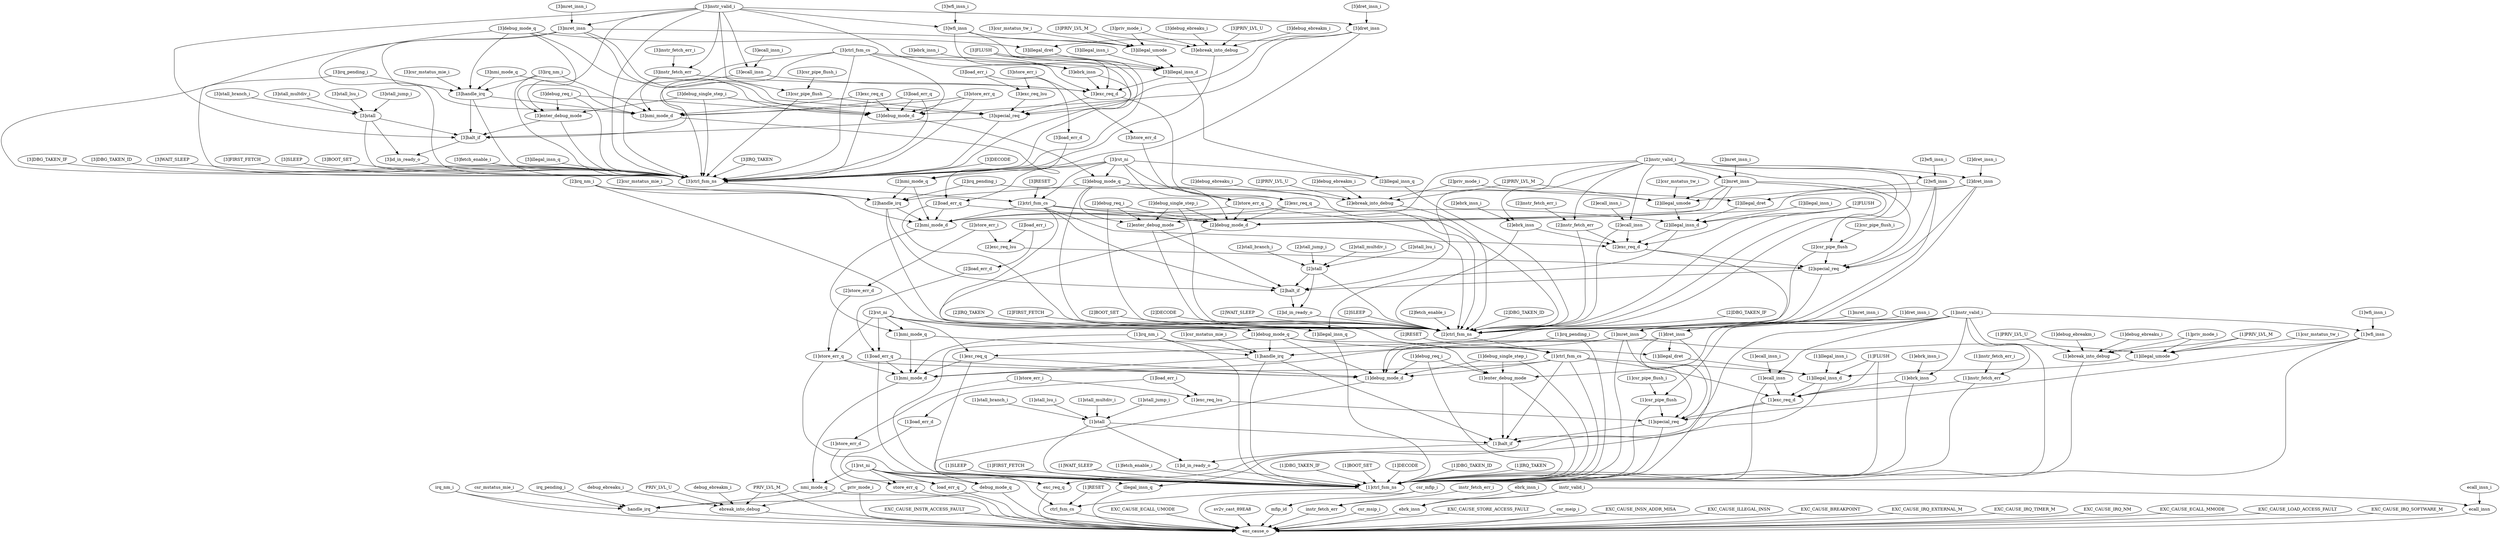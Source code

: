 strict digraph "" {
	"[3]irq_nm_i"	 [complexity=76,
		importance=22.9234135776,
		rank=0.301623862863];
	"[3]handle_irq"	 [complexity=70,
		importance=22.9184159615,
		rank=0.327405942306];
	"[3]irq_nm_i" -> "[3]handle_irq";
	"[3]nmi_mode_d"	 [complexity=49,
		importance=7.51199338591,
		rank=0.153305987468];
	"[3]irq_nm_i" -> "[3]nmi_mode_d";
	"[3]ctrl_fsm_ns"	 [complexity=61,
		importance=7.61351067259,
		rank=0.12481165037];
	"[3]irq_nm_i" -> "[3]ctrl_fsm_ns";
	"[1]special_req"	 [complexity=10,
		importance=2.35995628799,
		rank=0.235995628799];
	"[1]ctrl_fsm_ns"	 [complexity=3,
		importance=0.758760387005,
		rank=0.252920129002];
	"[1]special_req" -> "[1]ctrl_fsm_ns";
	"[1]halt_if"	 [complexity=7,
		importance=0.781601080186,
		rank=0.111657297169];
	"[1]special_req" -> "[1]halt_if";
	"[3]exc_req_lsu"	 [complexity=75,
		importance=22.9317034116,
		rank=0.305756045488];
	"[3]special_req"	 [complexity=68,
		importance=22.9242071447,
		rank=0.337120693305];
	"[3]exc_req_lsu" -> "[3]special_req";
	"[3]fetch_enable_i"	 [complexity=62,
		importance=7.61850828875,
		rank=0.122879165948];
	"[3]fetch_enable_i" -> "[3]ctrl_fsm_ns";
	"[3]instr_fetch_err"	 [complexity=82,
		importance=22.9428116066,
		rank=0.279790385446];
	"[3]exc_req_d"	 [complexity=75,
		importance=22.935148763,
		rank=0.305801983506];
	"[3]instr_fetch_err" -> "[3]exc_req_d";
	"[3]instr_fetch_err" -> "[3]ctrl_fsm_ns";
	"[1]debug_mode_d"	 [complexity=9,
		importance=0.331483760844,
		rank=0.0368315289827];
	debug_mode_q	 [complexity=7,
		importance=0.324457686067,
		rank=0.0463510980095];
	"[1]debug_mode_d" -> debug_mode_q;
	"[2]DECODE"	 [complexity=42,
		importance=24.7294772002,
		rank=0.588797076195];
	"[2]ctrl_fsm_ns"	 [complexity=32,
		importance=2.4724479584,
		rank=0.0772639987];
	"[2]DECODE" -> "[2]ctrl_fsm_ns";
	"[2]csr_pipe_flush"	 [complexity=46,
		importance=7.50868184578,
		rank=0.163232214039];
	"[2]csr_pipe_flush" -> "[2]ctrl_fsm_ns";
	"[2]special_req"	 [complexity=39,
		importance=7.50101900218,
		rank=0.192333820569];
	"[2]csr_pipe_flush" -> "[2]special_req";
	nmi_mode_q	 [complexity=7,
		importance=0.32474806849,
		rank=0.0463925812128];
	handle_irq	 [complexity=1,
		importance=0.315589893598,
		rank=0.315589893598];
	nmi_mode_q -> handle_irq;
	exc_cause_o	 [complexity=0,
		importance=0.0612456058911,
		rank=0.0];
	nmi_mode_q -> exc_cause_o;
	"[2]stall_multdiv_i"	 [complexity=46,
		importance=7.50585578993,
		rank=0.163170778042];
	"[2]stall"	 [complexity=41,
		importance=7.50085817377,
		rank=0.182947760336];
	"[2]stall_multdiv_i" -> "[2]stall";
	"[2]rst_ni"	 [complexity=7,
		importance=4.5745159554,
		rank=0.653502279343];
	"[1]debug_mode_q"	 [complexity=33,
		importance=2.40197989375,
		rank=0.0727872695075];
	"[2]rst_ni" -> "[1]debug_mode_q";
	"[1]exc_req_q"	 [complexity=6,
		importance=2.28437103257,
		rank=0.380728505428];
	"[2]rst_ni" -> "[1]exc_req_q";
	"[1]ctrl_fsm_cs"	 [complexity=30,
		importance=2.42098185911,
		rank=0.0806993953035];
	"[2]rst_ni" -> "[1]ctrl_fsm_cs";
	"[1]illegal_insn_q"	 [complexity=4,
		importance=0.76823788972,
		rank=0.19205947243];
	"[2]rst_ni" -> "[1]illegal_insn_q";
	"[1]store_err_q"	 [complexity=6,
		importance=2.28475916962,
		rank=0.380793194936];
	"[2]rst_ni" -> "[1]store_err_q";
	"[1]nmi_mode_q"	 [complexity=18,
		importance=2.36332327959,
		rank=0.131295737755];
	"[2]rst_ni" -> "[1]nmi_mode_q";
	"[1]load_err_q"	 [complexity=6,
		importance=2.28475916962,
		rank=0.380793194936];
	"[2]rst_ni" -> "[1]load_err_q";
	"[1]instr_valid_i"	 [complexity=27,
		importance=2.38355836599,
		rank=0.0882799394811];
	"[1]instr_fetch_err"	 [complexity=24,
		importance=2.37856074982,
		rank=0.0991066979093];
	"[1]instr_valid_i" -> "[1]instr_fetch_err";
	"[1]dret_insn"	 [complexity=33,
		importance=2.40077494487,
		rank=0.0727507559052];
	"[1]instr_valid_i" -> "[1]dret_insn";
	"[1]ecall_insn"	 [complexity=24,
		importance=2.37856074982,
		rank=0.0991066979093];
	"[1]instr_valid_i" -> "[1]ecall_insn";
	"[1]mret_insn"	 [complexity=36,
		importance=2.40549129365,
		rank=0.0668192026014];
	"[1]instr_valid_i" -> "[1]mret_insn";
	"[1]wfi_insn"	 [complexity=36,
		importance=2.40549129365,
		rank=0.0668192026014];
	"[1]instr_valid_i" -> "[1]wfi_insn";
	"[1]instr_valid_i" -> "[1]ctrl_fsm_ns";
	"[1]csr_pipe_flush"	 [complexity=17,
		importance=2.36761913159,
		rank=0.139271713623];
	"[1]instr_valid_i" -> "[1]csr_pipe_flush";
	"[1]instr_valid_i" -> "[1]halt_if";
	"[1]ebrk_insn"	 [complexity=24,
		importance=2.37856074982,
		rank=0.0991066979093];
	"[1]instr_valid_i" -> "[1]ebrk_insn";
	"[1]enter_debug_mode"	 [complexity=12,
		importance=3.13204244046,
		rank=0.261003536705];
	"[1]instr_valid_i" -> "[1]enter_debug_mode";
	"[3]illegal_umode"	 [complexity=88,
		importance=22.9620793068,
		rank=0.260932719396];
	"[3]illegal_insn_d"	 [complexity=82,
		importance=22.9516400929,
		rank=0.279898049914];
	"[3]illegal_umode" -> "[3]illegal_insn_d";
	"[2]WAIT_SLEEP"	 [complexity=34,
		importance=2.47744557457,
		rank=0.0728660463108];
	"[2]WAIT_SLEEP" -> "[2]ctrl_fsm_ns";
	"[1]debug_mode_q" -> "[1]debug_mode_d";
	"[1]illegal_dret"	 [complexity=30,
		importance=2.39311210128,
		rank=0.0797704033759];
	"[1]debug_mode_q" -> "[1]illegal_dret";
	"[1]handle_irq"	 [complexity=12,
		importance=2.3541651047,
		rank=0.196180425392];
	"[1]debug_mode_q" -> "[1]handle_irq";
	"[1]debug_mode_q" -> "[1]ctrl_fsm_ns";
	"[1]debug_mode_q" -> "[1]enter_debug_mode";
	debug_ebreaku_i	 [complexity=9,
		importance=0.0804025575072,
		rank=0.0089336175008];
	ebreak_into_debug	 [complexity=2,
		importance=0.0754049413405,
		rank=0.0377024706703];
	debug_ebreaku_i -> ebreak_into_debug;
	"[2]ebreak_into_debug"	 [complexity=34,
		importance=2.48660729385,
		rank=0.0731355086427];
	"[2]ebreak_into_debug" -> "[2]ctrl_fsm_ns";
	instr_fetch_err	 [complexity=1,
		importance=0.375136478941,
		rank=0.375136478941];
	instr_fetch_err -> exc_cause_o;
	"[1]SLEEP"	 [complexity=5,
		importance=0.763758003171,
		rank=0.152751600634];
	"[1]SLEEP" -> "[1]ctrl_fsm_ns";
	"[1]FIRST_FETCH"	 [complexity=7,
		importance=1.52251839018,
		rank=0.217502627168];
	"[1]FIRST_FETCH" -> "[1]ctrl_fsm_ns";
	"[1]exc_req_q" -> "[1]debug_mode_d";
	"[1]nmi_mode_d"	 [complexity=9,
		importance=0.332355460622,
		rank=0.0369283845135];
	"[1]exc_req_q" -> "[1]nmi_mode_d";
	"[1]exc_req_q" -> "[1]ctrl_fsm_ns";
	"[1]debug_req_i"	 [complexity=17,
		importance=3.13704005662,
		rank=0.184531768037];
	"[1]debug_req_i" -> "[1]debug_mode_d";
	"[1]debug_req_i" -> "[1]ctrl_fsm_ns";
	"[1]debug_req_i" -> "[1]enter_debug_mode";
	"[2]debug_req_i"	 [complexity=46,
		importance=9.99179034221,
		rank=0.217212833526];
	"[2]debug_mode_d"	 [complexity=35,
		importance=2.40900596852,
		rank=0.0688287419578];
	"[2]debug_req_i" -> "[2]debug_mode_d";
	"[2]debug_req_i" -> "[2]ctrl_fsm_ns";
	"[2]enter_debug_mode"	 [complexity=41,
		importance=9.98679272604,
		rank=0.243580310391];
	"[2]debug_req_i" -> "[2]enter_debug_mode";
	EXC_CAUSE_INSTR_ACCESS_FAULT	 [complexity=2,
		importance=0.0662432220578,
		rank=0.0331216110289];
	EXC_CAUSE_INSTR_ACCESS_FAULT -> exc_cause_o;
	"[3]ecall_insn"	 [complexity=82,
		importance=22.9428116066,
		rank=0.279790385446];
	"[3]ecall_insn" -> "[3]exc_req_d";
	"[3]ecall_insn" -> "[3]ctrl_fsm_ns";
	"[1]rst_ni"	 [complexity=4,
		importance=0.756900904068,
		rank=0.189225226017];
	"[1]rst_ni" -> nmi_mode_q;
	"[1]rst_ni" -> debug_mode_q;
	store_err_q	 [complexity=4,
		importance=0.498442855733,
		rank=0.124610713933];
	"[1]rst_ni" -> store_err_q;
	illegal_insn_q	 [complexity=1,
		importance=0.315705532171,
		rank=0.315705532171];
	"[1]rst_ni" -> illegal_insn_q;
	exc_req_q	 [complexity=3,
		importance=0.375563506898,
		rank=0.125187835633];
	"[1]rst_ni" -> exc_req_q;
	ctrl_fsm_cs	 [complexity=1,
		importance=0.70729428771,
		rank=0.70729428771];
	"[1]rst_ni" -> ctrl_fsm_cs;
	load_err_q	 [complexity=3,
		importance=0.375951643951,
		rank=0.12531721465];
	"[1]rst_ni" -> load_err_q;
	csr_mfip_i	 [complexity=18,
		importance=9.2754434519,
		rank=0.515302413995];
	mfip_id	 [complexity=3,
		importance=0.0686699691536,
		rank=0.0228899897179];
	csr_mfip_i -> mfip_id;
	csr_mfip_i -> exc_cause_o;
	"[3]PRIV_LVL_U"	 [complexity=70,
		importance=7.6326676242,
		rank=0.109038108917];
	"[3]ebreak_into_debug"	 [complexity=63,
		importance=7.62767000804,
		rank=0.121074127112];
	"[3]PRIV_LVL_U" -> "[3]ebreak_into_debug";
	"[2]SLEEP"	 [complexity=34,
		importance=2.47744557457,
		rank=0.0728660463108];
	"[2]SLEEP" -> "[2]ctrl_fsm_ns";
	EXC_CAUSE_ECALL_UMODE	 [complexity=5,
		importance=0.0662432220578,
		rank=0.0132486444116];
	EXC_CAUSE_ECALL_UMODE -> exc_cause_o;
	"[3]store_err_i"	 [complexity=78,
		importance=22.9367010278,
		rank=0.294060269587];
	"[3]store_err_i" -> "[3]exc_req_lsu";
	"[3]store_err_d"	 [complexity=37,
		importance=7.43206882533,
		rank=0.200866725009];
	"[3]store_err_i" -> "[3]store_err_d";
	debug_mode_q -> handle_irq;
	debug_mode_q -> exc_cause_o;
	"[2]ecall_insn"	 [complexity=53,
		importance=7.51962346401,
		rank=0.141879688];
	"[2]ecall_insn" -> "[2]ctrl_fsm_ns";
	"[2]exc_req_d"	 [complexity=46,
		importance=7.51196062042,
		rank=0.163303491748];
	"[2]ecall_insn" -> "[2]exc_req_d";
	"[2]store_err_i"	 [complexity=49,
		importance=7.51351288523,
		rank=0.153336997658];
	"[2]store_err_d"	 [complexity=8,
		importance=2.29100611114,
		rank=0.286375763893];
	"[2]store_err_i" -> "[2]store_err_d";
	"[2]exc_req_lsu"	 [complexity=46,
		importance=7.50851526906,
		rank=0.163228592806];
	"[2]store_err_i" -> "[2]exc_req_lsu";
	"[2]dret_insn"	 [complexity=62,
		importance=7.54183765906,
		rank=0.121642542888];
	"[2]dret_insn" -> "[2]debug_mode_d";
	"[2]dret_insn" -> "[2]ctrl_fsm_ns";
	"[2]illegal_dret"	 [complexity=59,
		importance=7.53417481547,
		rank=0.127697878228];
	"[2]dret_insn" -> "[2]illegal_dret";
	"[2]dret_insn" -> "[2]special_req";
	"[2]stall_lsu_i"	 [complexity=46,
		importance=7.50585578993,
		rank=0.163170778042];
	"[2]stall_lsu_i" -> "[2]stall";
	"[2]store_err_d" -> "[1]store_err_q";
	ebrk_insn	 [complexity=1,
		importance=0.191399661268,
		rank=0.191399661268];
	ebrk_insn -> exc_cause_o;
	"[3]PRIV_LVL_M"	 [complexity=70,
		importance=7.6326676242,
		rank=0.109038108917];
	"[3]PRIV_LVL_M" -> "[3]illegal_umode";
	"[3]PRIV_LVL_M" -> "[3]ebreak_into_debug";
	"[2]load_err_q"	 [complexity=35,
		importance=7.42582188381,
		rank=0.212166339537];
	"[2]load_err_q" -> "[2]debug_mode_d";
	"[2]load_err_q" -> "[2]ctrl_fsm_ns";
	"[2]nmi_mode_d"	 [complexity=20,
		importance=2.37093067172,
		rank=0.118546533586];
	"[2]load_err_q" -> "[2]nmi_mode_d";
	"[1]stall_multdiv_i"	 [complexity=17,
		importance=2.36479307575,
		rank=0.139105475044];
	"[1]stall"	 [complexity=12,
		importance=2.35979545958,
		rank=0.196649621632];
	"[1]stall_multdiv_i" -> "[1]stall";
	ebrk_insn_i	 [complexity=4,
		importance=0.196397277434,
		rank=0.0490993193586];
	ebrk_insn_i -> ebrk_insn;
	"[2]load_err_i"	 [complexity=10,
		importance=2.29600372731,
		rank=0.229600372731];
	"[2]load_err_d"	 [complexity=8,
		importance=2.29100611114,
		rank=0.286375763893];
	"[2]load_err_i" -> "[2]load_err_d";
	"[2]load_err_i" -> "[2]exc_req_lsu";
	PRIV_LVL_U	 [complexity=9,
		importance=0.0804025575072,
		rank=0.0089336175008];
	PRIV_LVL_U -> ebreak_into_debug;
	"[2]load_err_d" -> "[1]load_err_q";
	"[1]instr_fetch_err" -> "[1]ctrl_fsm_ns";
	"[1]exc_req_d"	 [complexity=17,
		importance=2.37089790623,
		rank=0.139464582719];
	"[1]instr_fetch_err" -> "[1]exc_req_d";
	"[2]store_err_q"	 [complexity=35,
		importance=7.42582188381,
		rank=0.212166339537];
	"[2]store_err_q" -> "[2]debug_mode_d";
	"[2]store_err_q" -> "[2]ctrl_fsm_ns";
	"[2]store_err_q" -> "[2]nmi_mode_d";
	"[1]dret_insn" -> "[1]special_req";
	"[1]dret_insn" -> "[1]debug_mode_d";
	"[1]dret_insn" -> "[1]illegal_dret";
	"[1]dret_insn" -> "[1]ctrl_fsm_ns";
	"[3]csr_mstatus_mie_i"	 [complexity=76,
		importance=22.9234135776,
		rank=0.301623862863];
	"[3]csr_mstatus_mie_i" -> "[3]handle_irq";
	instr_fetch_err_i	 [complexity=4,
		importance=0.380134095108,
		rank=0.0950335237769];
	instr_fetch_err_i -> instr_fetch_err;
	"[1]csr_mstatus_tw_i"	 [complexity=36,
		importance=2.40282606622,
		rank=0.0667451685062];
	"[1]illegal_umode"	 [complexity=30,
		importance=2.39782845006,
		rank=0.0799276150019];
	"[1]csr_mstatus_tw_i" -> "[1]illegal_umode";
	"[3]illegal_insn_q"	 [complexity=62,
		importance=7.6229881753,
		rank=0.122951422182];
	"[3]illegal_insn_q" -> "[3]ctrl_fsm_ns";
	"[1]ecall_insn" -> "[1]ctrl_fsm_ns";
	"[1]ecall_insn" -> "[1]exc_req_d";
	"[2]debug_mode_q"	 [complexity=62,
		importance=7.54304260793,
		rank=0.121661977547];
	"[2]debug_mode_q" -> "[2]debug_mode_d";
	"[2]handle_irq"	 [complexity=41,
		importance=7.49522781889,
		rank=0.182810434607];
	"[2]debug_mode_q" -> "[2]handle_irq";
	"[2]debug_mode_q" -> "[2]ctrl_fsm_ns";
	"[2]debug_mode_q" -> "[2]illegal_dret";
	"[2]debug_mode_q" -> "[2]enter_debug_mode";
	"[2]illegal_insn_q"	 [complexity=33,
		importance=2.48192546112,
		rank=0.0752098624581];
	"[3]illegal_insn_d" -> "[2]illegal_insn_q";
	"[3]illegal_insn_d" -> "[3]exc_req_d";
	"[2]fetch_enable_i"	 [complexity=33,
		importance=2.47744557457,
		rank=0.0750741083202];
	"[2]fetch_enable_i" -> "[2]ctrl_fsm_ns";
	"[2]csr_mstatus_mie_i"	 [complexity=47,
		importance=7.50022543506,
		rank=0.159579264576];
	"[2]csr_mstatus_mie_i" -> "[2]handle_irq";
	"[2]id_in_ready_o"	 [complexity=33,
		importance=2.48176435989,
		rank=0.0752049806028];
	"[2]id_in_ready_o" -> "[2]ctrl_fsm_ns";
	"[2]debug_mode_d" -> "[1]debug_mode_q";
	"[2]DBG_TAKEN_ID"	 [complexity=34,
		importance=2.47744557457,
		rank=0.0728660463108];
	"[2]DBG_TAKEN_ID" -> "[2]ctrl_fsm_ns";
	"[3]illegal_insn_i"	 [complexity=88,
		importance=22.9566377091,
		rank=0.260870883058];
	"[3]illegal_insn_i" -> "[3]illegal_insn_d";
	"[2]DBG_TAKEN_IF"	 [complexity=38,
		importance=7.42234149137,
		rank=0.195324776089];
	"[2]DBG_TAKEN_IF" -> "[2]ctrl_fsm_ns";
	"[1]WAIT_SLEEP"	 [complexity=5,
		importance=0.763758003171,
		rank=0.152751600634];
	"[1]WAIT_SLEEP" -> "[1]ctrl_fsm_ns";
	"[3]priv_mode_i"	 [complexity=70,
		importance=7.6326676242,
		rank=0.109038108917];
	"[3]priv_mode_i" -> "[3]illegal_umode";
	"[3]priv_mode_i" -> "[3]ebreak_into_debug";
	"[1]illegal_insn_d"	 [complexity=24,
		importance=2.3873892362,
		rank=0.0994745515083];
	"[1]illegal_insn_d" -> illegal_insn_q;
	"[1]illegal_insn_d" -> "[1]exc_req_d";
	"[2]instr_fetch_err_i"	 [complexity=56,
		importance=7.52462108018,
		rank=0.134368233575];
	"[2]instr_fetch_err"	 [complexity=53,
		importance=7.51962346401,
		rank=0.141879688];
	"[2]instr_fetch_err_i" -> "[2]instr_fetch_err";
	sv2v_cast_89EA8	 [complexity=3,
		importance=0.0662432220578,
		rank=0.0220810740193];
	sv2v_cast_89EA8 -> exc_cause_o;
	"[3]handle_irq" -> "[3]nmi_mode_d";
	"[3]halt_if"	 [complexity=65,
		importance=7.63635136577,
		rank=0.117482328704];
	"[3]handle_irq" -> "[3]halt_if";
	"[3]handle_irq" -> "[3]ctrl_fsm_ns";
	"[3]ebrk_insn"	 [complexity=82,
		importance=22.9428116066,
		rank=0.279790385446];
	"[3]ebrk_insn" -> "[3]exc_req_d";
	"[3]ebrk_insn" -> "[3]ctrl_fsm_ns";
	"[2]nmi_mode_q"	 [complexity=47,
		importance=7.50438599378,
		rank=0.159667787102];
	"[3]nmi_mode_d" -> "[2]nmi_mode_q";
	"[3]FLUSH"	 [complexity=88,
		importance=22.9566377091,
		rank=0.260870883058];
	"[3]FLUSH" -> "[3]illegal_insn_d";
	"[3]FLUSH" -> "[3]exc_req_d";
	"[3]FLUSH" -> "[3]ctrl_fsm_ns";
	"[3]debug_single_step_i"	 [complexity=75,
		importance=30.556041199,
		rank=0.407413882653];
	"[3]enter_debug_mode"	 [complexity=70,
		importance=30.5510435828,
		rank=0.436443479754];
	"[3]debug_single_step_i" -> "[3]enter_debug_mode";
	"[3]debug_mode_d"	 [complexity=64,
		importance=7.55006868271,
		rank=0.117969823167];
	"[3]debug_single_step_i" -> "[3]debug_mode_d";
	"[3]debug_single_step_i" -> "[3]ctrl_fsm_ns";
	"[3]IRQ_TAKEN"	 [complexity=67,
		importance=22.8455296339,
		rank=0.340978054238];
	"[3]IRQ_TAKEN" -> "[3]ctrl_fsm_ns";
	"[1]ctrl_fsm_cs" -> "[1]debug_mode_d";
	"[1]ctrl_fsm_cs" -> "[1]illegal_insn_d";
	"[1]ctrl_fsm_cs" -> "[1]nmi_mode_d";
	"[1]ctrl_fsm_cs" -> "[1]ctrl_fsm_ns";
	"[1]ctrl_fsm_cs" -> "[1]exc_req_d";
	"[1]ctrl_fsm_cs" -> "[1]halt_if";
	"[1]mret_insn" -> "[1]special_req";
	"[1]mret_insn" -> "[1]debug_mode_d";
	"[1]mret_insn" -> "[1]nmi_mode_d";
	"[1]mret_insn" -> "[1]ctrl_fsm_ns";
	"[1]mret_insn" -> "[1]illegal_umode";
	"[2]ebrk_insn"	 [complexity=53,
		importance=7.51962346401,
		rank=0.141879688];
	"[2]ebrk_insn" -> "[2]ctrl_fsm_ns";
	"[2]ebrk_insn" -> "[2]exc_req_d";
	"[2]wfi_insn"	 [complexity=65,
		importance=7.54655400784,
		rank=0.11610083089];
	"[2]wfi_insn" -> "[2]ctrl_fsm_ns";
	"[2]wfi_insn" -> "[2]special_req";
	"[2]illegal_umode"	 [complexity=59,
		importance=7.53889116424,
		rank=0.127777816343];
	"[2]wfi_insn" -> "[2]illegal_umode";
	"[1]illegal_insn_q" -> "[1]ctrl_fsm_ns";
	"[3]irq_pending_i"	 [complexity=76,
		importance=22.9234135776,
		rank=0.301623862863];
	"[3]irq_pending_i" -> "[3]handle_irq";
	"[3]irq_pending_i" -> "[3]ctrl_fsm_ns";
	"[3]nmi_mode_q"	 [complexity=76,
		importance=22.9275741363,
		rank=0.301678607057];
	"[3]nmi_mode_q" -> "[3]handle_irq";
	"[3]nmi_mode_q" -> "[3]nmi_mode_d";
	"[1]PRIV_LVL_M"	 [complexity=12,
		importance=0.777917338621,
		rank=0.0648264448851];
	"[1]ebreak_into_debug"	 [complexity=5,
		importance=0.772919722454,
		rank=0.154583944491];
	"[1]PRIV_LVL_M" -> "[1]ebreak_into_debug";
	"[1]PRIV_LVL_M" -> "[1]illegal_umode";
	mfip_id -> exc_cause_o;
	irq_nm_i	 [complexity=7,
		importance=0.320587509765,
		rank=0.0457982156807];
	irq_nm_i -> handle_irq;
	irq_nm_i -> exc_cause_o;
	"[1]wfi_insn" -> "[1]special_req";
	"[1]wfi_insn" -> "[1]ctrl_fsm_ns";
	"[1]wfi_insn" -> "[1]illegal_umode";
	"[3]instr_valid_i"	 [complexity=85,
		importance=22.9478092227,
		rank=0.26997422615];
	"[3]instr_valid_i" -> "[3]instr_fetch_err";
	"[3]instr_valid_i" -> "[3]ecall_insn";
	"[3]instr_valid_i" -> "[3]ebrk_insn";
	"[3]instr_valid_i" -> "[3]halt_if";
	"[3]wfi_insn"	 [complexity=94,
		importance=22.9697421504,
		rank=0.244358959047];
	"[3]instr_valid_i" -> "[3]wfi_insn";
	"[3]dret_insn"	 [complexity=91,
		importance=22.9650258016,
		rank=0.252362920897];
	"[3]instr_valid_i" -> "[3]dret_insn";
	"[3]mret_insn"	 [complexity=94,
		importance=22.9697421504,
		rank=0.244358959047];
	"[3]instr_valid_i" -> "[3]mret_insn";
	"[3]instr_valid_i" -> "[3]enter_debug_mode";
	"[3]instr_valid_i" -> "[3]ctrl_fsm_ns";
	"[3]csr_pipe_flush"	 [complexity=75,
		importance=22.9318699883,
		rank=0.305758266511];
	"[3]instr_valid_i" -> "[3]csr_pipe_flush";
	"[1]id_in_ready_o"	 [complexity=4,
		importance=0.768076788497,
		rank=0.192019197124];
	"[1]stall" -> "[1]id_in_ready_o";
	"[1]stall" -> "[1]ctrl_fsm_ns";
	"[1]stall" -> "[1]halt_if";
	"[3]ctrl_fsm_cs"	 [complexity=88,
		importance=22.9852327159,
		rank=0.261195826317];
	"[3]ctrl_fsm_cs" -> "[3]illegal_insn_d";
	"[3]ctrl_fsm_cs" -> "[3]nmi_mode_d";
	"[3]ctrl_fsm_cs" -> "[3]halt_if";
	"[3]ctrl_fsm_cs" -> "[3]debug_mode_d";
	"[3]ctrl_fsm_cs" -> "[3]exc_req_d";
	"[3]ctrl_fsm_cs" -> "[3]ctrl_fsm_ns";
	"[3]illegal_dret"	 [complexity=88,
		importance=22.957362958,
		rank=0.260879124523];
	"[3]illegal_dret" -> "[3]illegal_insn_d";
	"[1]store_err_q" -> "[1]debug_mode_d";
	"[1]store_err_q" -> "[1]nmi_mode_d";
	"[1]store_err_q" -> "[1]ctrl_fsm_ns";
	"[3]mret_insn_i"	 [complexity=97,
		importance=22.9747397666,
		rank=0.236852987284];
	"[3]mret_insn_i" -> "[3]mret_insn";
	"[2]halt_if"	 [complexity=36,
		importance=2.49528865158,
		rank=0.0693135736551];
	"[2]handle_irq" -> "[2]halt_if";
	"[2]handle_irq" -> "[2]ctrl_fsm_ns";
	"[2]handle_irq" -> "[2]nmi_mode_d";
	"[2]mret_insn_i"	 [complexity=68,
		importance=7.551551624,
		rank=0.111052229765];
	"[2]mret_insn"	 [complexity=65,
		importance=7.54655400784,
		rank=0.11610083089];
	"[2]mret_insn_i" -> "[2]mret_insn";
	"[1]store_err_i"	 [complexity=20,
		importance=2.37245017104,
		rank=0.118622508552];
	"[1]store_err_d"	 [complexity=6,
		importance=0.504689797256,
		rank=0.0841149662094];
	"[1]store_err_i" -> "[1]store_err_d";
	"[1]exc_req_lsu"	 [complexity=17,
		importance=2.36745255487,
		rank=0.139261914993];
	"[1]store_err_i" -> "[1]exc_req_lsu";
	"[3]DECODE"	 [complexity=71,
		importance=76.140104342,
		rank=1.0723958358];
	"[3]DECODE" -> "[3]ctrl_fsm_ns";
	PRIV_LVL_M	 [complexity=9,
		importance=0.0804025575072,
		rank=0.0089336175008];
	PRIV_LVL_M -> ebreak_into_debug;
	PRIV_LVL_M -> exc_cause_o;
	"[1]store_err_d" -> store_err_q;
	"[3]id_in_ready_o"	 [complexity=62,
		importance=7.62282707408,
		rank=0.122948823775];
	"[3]halt_if" -> "[3]id_in_ready_o";
	"[2]FLUSH"	 [complexity=59,
		importance=7.53344956655,
		rank=0.127685585874];
	"[2]illegal_insn_d"	 [complexity=53,
		importance=7.52845195039,
		rank=0.142046263215];
	"[2]FLUSH" -> "[2]illegal_insn_d";
	"[2]FLUSH" -> "[2]ctrl_fsm_ns";
	"[2]FLUSH" -> "[2]exc_req_d";
	"[1]load_err_d"	 [complexity=5,
		importance=0.382198585474,
		rank=0.0764397170948];
	"[1]load_err_d" -> load_err_q;
	"[2]illegal_insn_d" -> "[1]illegal_insn_q";
	"[2]illegal_insn_d" -> "[2]exc_req_d";
	"[1]ebrk_insn_i"	 [complexity=27,
		importance=2.38355836599,
		rank=0.0882799394811];
	"[1]ebrk_insn_i" -> "[1]ebrk_insn";
	"[2]halt_if" -> "[2]id_in_ready_o";
	csr_msip_i	 [complexity=1,
		importance=0.127488827949,
		rank=0.127488827949];
	csr_msip_i -> exc_cause_o;
	instr_valid_i	 [complexity=4,
		importance=0.257642883325,
		rank=0.0644107208314];
	instr_valid_i -> instr_fetch_err;
	instr_valid_i -> ebrk_insn;
	ecall_insn	 [complexity=1,
		importance=0.252645267159,
		rank=0.252645267159];
	instr_valid_i -> ecall_insn;
	"[2]illegal_insn_i"	 [complexity=59,
		importance=7.53344956655,
		rank=0.127685585874];
	"[2]illegal_insn_i" -> "[2]illegal_insn_d";
	"[3]debug_req_i"	 [complexity=75,
		importance=30.556041199,
		rank=0.407413882653];
	"[3]debug_req_i" -> "[3]enter_debug_mode";
	"[3]debug_req_i" -> "[3]debug_mode_d";
	"[3]debug_req_i" -> "[3]ctrl_fsm_ns";
	"[1]stall_jump_i"	 [complexity=17,
		importance=2.36479307575,
		rank=0.139105475044];
	"[1]stall_jump_i" -> "[1]stall";
	"[3]DBG_TAKEN_IF"	 [complexity=67,
		importance=22.8455296339,
		rank=0.340978054238];
	"[3]DBG_TAKEN_IF" -> "[3]ctrl_fsm_ns";
	"[2]illegal_insn_q" -> "[2]ctrl_fsm_ns";
	"[3]DBG_TAKEN_ID"	 [complexity=63,
		importance=7.61850828875,
		rank=0.120928702996];
	"[3]DBG_TAKEN_ID" -> "[3]ctrl_fsm_ns";
	EXC_CAUSE_STORE_ACCESS_FAULT	 [complexity=2,
		importance=0.0662432220578,
		rank=0.0331216110289];
	EXC_CAUSE_STORE_ACCESS_FAULT -> exc_cause_o;
	"[2]stall_branch_i"	 [complexity=46,
		importance=7.50585578993,
		rank=0.163170778042];
	"[2]stall_branch_i" -> "[2]stall";
	"[3]special_req" -> "[3]halt_if";
	"[3]special_req" -> "[3]ctrl_fsm_ns";
	csr_meip_i	 [complexity=1,
		importance=0.18873443384,
		rank=0.18873443384];
	csr_meip_i -> exc_cause_o;
	"[1]fetch_enable_i"	 [complexity=4,
		importance=0.763758003171,
		rank=0.190939500793];
	"[1]fetch_enable_i" -> "[1]ctrl_fsm_ns";
	"[2]ctrl_fsm_ns" -> "[1]ctrl_fsm_cs";
	ebreak_into_debug -> exc_cause_o;
	"[1]nmi_mode_d" -> nmi_mode_q;
	"[3]WAIT_SLEEP"	 [complexity=63,
		importance=7.61850828875,
		rank=0.120928702996];
	"[3]WAIT_SLEEP" -> "[3]ctrl_fsm_ns";
	"[2]irq_nm_i"	 [complexity=47,
		importance=7.50022543506,
		rank=0.159579264576];
	"[2]irq_nm_i" -> "[2]handle_irq";
	"[2]irq_nm_i" -> "[2]ctrl_fsm_ns";
	"[2]irq_nm_i" -> "[2]nmi_mode_d";
	"[3]ecall_insn_i"	 [complexity=85,
		importance=22.9478092227,
		rank=0.26997422615];
	"[3]ecall_insn_i" -> "[3]ecall_insn";
	"[1]ebreak_into_debug" -> "[1]ctrl_fsm_ns";
	"[1]csr_mstatus_mie_i"	 [complexity=18,
		importance=2.35916272087,
		rank=0.131064595604];
	"[1]csr_mstatus_mie_i" -> "[1]handle_irq";
	ecall_insn -> exc_cause_o;
	"[2]instr_fetch_err" -> "[2]ctrl_fsm_ns";
	"[2]instr_fetch_err" -> "[2]exc_req_d";
	"[1]nmi_mode_q" -> "[1]nmi_mode_d";
	"[1]nmi_mode_q" -> "[1]handle_irq";
	"[3]rst_ni"	 [complexity=36,
		importance=14.8566413838,
		rank=0.412684482883];
	"[3]rst_ni" -> "[2]load_err_q";
	"[3]rst_ni" -> "[2]store_err_q";
	"[3]rst_ni" -> "[2]debug_mode_q";
	"[3]rst_ni" -> "[2]illegal_insn_q";
	"[2]ctrl_fsm_cs"	 [complexity=59,
		importance=7.56204457329,
		rank=0.128170247005];
	"[3]rst_ni" -> "[2]ctrl_fsm_cs";
	"[2]exc_req_q"	 [complexity=35,
		importance=7.42543374675,
		rank=0.212155249907];
	"[3]rst_ni" -> "[2]exc_req_q";
	"[3]rst_ni" -> "[2]nmi_mode_q";
	EXC_CAUSE_INSN_ADDR_MISA	 [complexity=2,
		importance=0.0662432220578,
		rank=0.0331216110289];
	EXC_CAUSE_INSN_ADDR_MISA -> exc_cause_o;
	EXC_CAUSE_ILLEGAL_INSN	 [complexity=2,
		importance=0.0662432220578,
		rank=0.0331216110289];
	EXC_CAUSE_ILLEGAL_INSN -> exc_cause_o;
	"[2]mret_insn" -> "[2]debug_mode_d";
	"[2]mret_insn" -> "[2]ctrl_fsm_ns";
	"[2]mret_insn" -> "[2]nmi_mode_d";
	"[2]mret_insn" -> "[2]special_req";
	"[2]mret_insn" -> "[2]illegal_umode";
	"[3]wfi_insn" -> "[3]illegal_umode";
	"[3]wfi_insn" -> "[3]special_req";
	"[3]wfi_insn" -> "[3]ctrl_fsm_ns";
	"[1]debug_ebreaku_i"	 [complexity=12,
		importance=0.777917338621,
		rank=0.0648264448851];
	"[1]debug_ebreaku_i" -> "[1]ebreak_into_debug";
	"[3]debug_ebreakm_i"	 [complexity=70,
		importance=7.6326676242,
		rank=0.109038108917];
	"[3]debug_ebreakm_i" -> "[3]ebreak_into_debug";
	"[1]PRIV_LVL_U"	 [complexity=12,
		importance=0.777917338621,
		rank=0.0648264448851];
	"[1]PRIV_LVL_U" -> "[1]ebreak_into_debug";
	"[1]id_in_ready_o" -> "[1]ctrl_fsm_ns";
	EXC_CAUSE_BREAKPOINT	 [complexity=2,
		importance=0.0662432220578,
		rank=0.0331216110289];
	EXC_CAUSE_BREAKPOINT -> exc_cause_o;
	"[1]illegal_dret" -> "[1]illegal_insn_d";
	"[2]exc_req_lsu" -> "[2]special_req";
	"[1]irq_nm_i"	 [complexity=18,
		importance=2.35916272087,
		rank=0.131064595604];
	"[1]irq_nm_i" -> "[1]nmi_mode_d";
	"[1]irq_nm_i" -> "[1]handle_irq";
	"[1]irq_nm_i" -> "[1]ctrl_fsm_ns";
	"[3]stall_multdiv_i"	 [complexity=75,
		importance=22.9290439325,
		rank=0.305720585767];
	"[3]stall"	 [complexity=70,
		importance=22.9240463163,
		rank=0.327486375948];
	"[3]stall_multdiv_i" -> "[3]stall";
	"[1]debug_single_step_i"	 [complexity=17,
		importance=3.13704005662,
		rank=0.184531768037];
	"[1]debug_single_step_i" -> "[1]debug_mode_d";
	"[1]debug_single_step_i" -> "[1]ctrl_fsm_ns";
	"[1]debug_single_step_i" -> "[1]enter_debug_mode";
	"[1]handle_irq" -> "[1]nmi_mode_d";
	"[1]handle_irq" -> "[1]ctrl_fsm_ns";
	"[1]handle_irq" -> "[1]halt_if";
	"[1]csr_pipe_flush_i"	 [complexity=20,
		importance=2.37261674775,
		rank=0.118630837388];
	"[1]csr_pipe_flush_i" -> "[1]csr_pipe_flush";
	"[1]stall_branch_i"	 [complexity=17,
		importance=2.36479307575,
		rank=0.139105475044];
	"[1]stall_branch_i" -> "[1]stall";
	"[3]store_err_q"	 [complexity=64,
		importance=22.8490100264,
		rank=0.357015781662];
	"[3]store_err_q" -> "[3]nmi_mode_d";
	"[3]store_err_q" -> "[3]debug_mode_d";
	"[3]store_err_q" -> "[3]ctrl_fsm_ns";
	"[3]stall_lsu_i"	 [complexity=75,
		importance=22.9290439325,
		rank=0.305720585767];
	"[3]stall_lsu_i" -> "[3]stall";
	"[1]irq_pending_i"	 [complexity=18,
		importance=2.35916272087,
		rank=0.131064595604];
	"[1]irq_pending_i" -> "[1]handle_irq";
	"[1]irq_pending_i" -> "[1]ctrl_fsm_ns";
	"[2]dret_insn_i"	 [complexity=65,
		importance=7.54683527523,
		rank=0.11610515808];
	"[2]dret_insn_i" -> "[2]dret_insn";
	"[2]debug_ebreaku_i"	 [complexity=41,
		importance=2.49160491002,
		rank=0.0607708514638];
	"[2]debug_ebreaku_i" -> "[2]ebreak_into_debug";
	"[1]instr_fetch_err_i"	 [complexity=27,
		importance=2.38355836599,
		rank=0.0882799394811];
	"[1]instr_fetch_err_i" -> "[1]instr_fetch_err";
	csr_mstatus_mie_i	 [complexity=7,
		importance=0.320587509765,
		rank=0.0457982156807];
	csr_mstatus_mie_i -> handle_irq;
	"[1]DBG_TAKEN_IF"	 [complexity=9,
		importance=2.28127877718,
		rank=0.253475419687];
	"[1]DBG_TAKEN_IF" -> "[1]ctrl_fsm_ns";
	store_err_q -> exc_cause_o;
	EXC_CAUSE_IRQ_EXTERNAL_M	 [complexity=2,
		importance=0.0662432220578,
		rank=0.0331216110289];
	EXC_CAUSE_IRQ_EXTERNAL_M -> exc_cause_o;
	"[3]dret_insn" -> "[3]illegal_dret";
	"[3]dret_insn" -> "[3]special_req";
	"[3]dret_insn" -> "[3]debug_mode_d";
	"[3]dret_insn" -> "[3]ctrl_fsm_ns";
	"[3]id_in_ready_o" -> "[3]ctrl_fsm_ns";
	"[2]IRQ_TAKEN"	 [complexity=38,
		importance=7.42234149137,
		rank=0.195324776089];
	"[2]IRQ_TAKEN" -> "[2]ctrl_fsm_ns";
	"[1]BOOT_SET"	 [complexity=5,
		importance=0.763758003171,
		rank=0.152751600634];
	"[1]BOOT_SET" -> "[1]ctrl_fsm_ns";
	"[2]priv_mode_i"	 [complexity=41,
		importance=2.49160491002,
		rank=0.0607708514638];
	"[2]priv_mode_i" -> "[2]ebreak_into_debug";
	"[2]priv_mode_i" -> "[2]illegal_umode";
	"[3]ebreak_into_debug" -> "[3]ctrl_fsm_ns";
	"[3]csr_mstatus_tw_i"	 [complexity=94,
		importance=22.967076923,
		rank=0.244330605564];
	"[3]csr_mstatus_tw_i" -> "[3]illegal_umode";
	"[2]PRIV_LVL_M"	 [complexity=41,
		importance=2.49160491002,
		rank=0.0607708514638];
	"[2]PRIV_LVL_M" -> "[2]ebreak_into_debug";
	"[2]PRIV_LVL_M" -> "[2]illegal_umode";
	EXC_CAUSE_IRQ_TIMER_M	 [complexity=2,
		importance=0.0662432220578,
		rank=0.0331216110289];
	EXC_CAUSE_IRQ_TIMER_M -> exc_cause_o;
	illegal_insn_q -> exc_cause_o;
	"[2]ctrl_fsm_cs" -> "[2]debug_mode_d";
	"[2]ctrl_fsm_cs" -> "[2]illegal_insn_d";
	"[2]ctrl_fsm_cs" -> "[2]halt_if";
	"[2]ctrl_fsm_cs" -> "[2]ctrl_fsm_ns";
	"[2]ctrl_fsm_cs" -> "[2]exc_req_d";
	"[2]ctrl_fsm_cs" -> "[2]nmi_mode_d";
	"[1]DECODE"	 [complexity=13,
		importance=7.59260148622,
		rank=0.58404626817];
	"[1]DECODE" -> "[1]ctrl_fsm_ns";
	"[1]mret_insn_i"	 [complexity=39,
		importance=2.41048890982,
		rank=0.061807407944];
	"[1]mret_insn_i" -> "[1]mret_insn";
	"[2]csr_mstatus_tw_i"	 [complexity=65,
		importance=7.54388878041,
		rank=0.116059827391];
	"[2]csr_mstatus_tw_i" -> "[2]illegal_umode";
	"[1]ctrl_fsm_ns" -> ctrl_fsm_cs;
	"[1]exc_req_d" -> "[1]special_req";
	"[1]exc_req_d" -> exc_req_q;
	"[2]PRIV_LVL_U"	 [complexity=41,
		importance=2.49160491002,
		rank=0.0607708514638];
	"[2]PRIV_LVL_U" -> "[2]ebreak_into_debug";
	"[3]mret_insn" -> "[3]illegal_umode";
	"[3]mret_insn" -> "[3]nmi_mode_d";
	"[3]mret_insn" -> "[3]special_req";
	"[3]mret_insn" -> "[3]debug_mode_d";
	"[3]mret_insn" -> "[3]ctrl_fsm_ns";
	"[1]illegal_insn_i"	 [complexity=30,
		importance=2.39238685236,
		rank=0.0797462284122];
	"[1]illegal_insn_i" -> "[1]illegal_insn_d";
	"[3]RESET"	 [complexity=61,
		importance=7.56704218946,
		rank=0.124049871958];
	"[3]RESET" -> "[2]ctrl_fsm_cs";
	"[3]ebrk_insn_i"	 [complexity=85,
		importance=22.9478092227,
		rank=0.26997422615];
	"[3]ebrk_insn_i" -> "[3]ebrk_insn";
	"[1]wfi_insn_i"	 [complexity=39,
		importance=2.41048890982,
		rank=0.061807407944];
	"[1]wfi_insn_i" -> "[1]wfi_insn";
	"[2]exc_req_d" -> "[1]exc_req_q";
	"[2]exc_req_d" -> "[2]special_req";
	"[1]FLUSH"	 [complexity=30,
		importance=2.39238685236,
		rank=0.0797462284122];
	"[1]FLUSH" -> "[1]illegal_insn_d";
	"[1]FLUSH" -> "[1]ctrl_fsm_ns";
	"[1]FLUSH" -> "[1]exc_req_d";
	"[1]illegal_umode" -> "[1]illegal_insn_d";
	"[3]load_err_i"	 [complexity=39,
		importance=7.4370664415,
		rank=0.19069401132];
	"[3]load_err_i" -> "[3]exc_req_lsu";
	"[3]load_err_d"	 [complexity=37,
		importance=7.43206882533,
		rank=0.200866725009];
	"[3]load_err_i" -> "[3]load_err_d";
	"[2]debug_ebreakm_i"	 [complexity=41,
		importance=2.49160491002,
		rank=0.0607708514638];
	"[2]debug_ebreakm_i" -> "[2]ebreak_into_debug";
	"[3]enter_debug_mode" -> "[3]halt_if";
	"[3]enter_debug_mode" -> "[3]ctrl_fsm_ns";
	"[3]load_err_d" -> "[2]load_err_q";
	"[1]load_err_q" -> "[1]debug_mode_d";
	"[1]load_err_q" -> "[1]nmi_mode_d";
	"[1]load_err_q" -> "[1]ctrl_fsm_ns";
	"[2]debug_single_step_i"	 [complexity=46,
		importance=9.99179034221,
		rank=0.217212833526];
	"[2]debug_single_step_i" -> "[2]debug_mode_d";
	"[2]debug_single_step_i" -> "[2]ctrl_fsm_ns";
	"[2]debug_single_step_i" -> "[2]enter_debug_mode";
	"[1]dret_insn_i"	 [complexity=36,
		importance=2.40577256104,
		rank=0.0668270155844];
	"[1]dret_insn_i" -> "[1]dret_insn";
	"[3]FIRST_FETCH"	 [complexity=65,
		importance=15.2320189613,
		rank=0.234338753251];
	"[3]FIRST_FETCH" -> "[3]ctrl_fsm_ns";
	"[2]illegal_dret" -> "[2]illegal_insn_d";
	"[1]load_err_i"	 [complexity=7,
		importance=0.387196201641,
		rank=0.0553137430915];
	"[1]load_err_i" -> "[1]load_err_d";
	"[1]load_err_i" -> "[1]exc_req_lsu";
	"[2]instr_valid_i"	 [complexity=56,
		importance=7.52462108018,
		rank=0.134368233575];
	"[2]instr_valid_i" -> "[2]csr_pipe_flush";
	"[2]instr_valid_i" -> "[2]ecall_insn";
	"[2]instr_valid_i" -> "[2]dret_insn";
	"[2]instr_valid_i" -> "[2]ebrk_insn";
	"[2]instr_valid_i" -> "[2]wfi_insn";
	"[2]instr_valid_i" -> "[2]halt_if";
	"[2]instr_valid_i" -> "[2]ctrl_fsm_ns";
	"[2]instr_valid_i" -> "[2]instr_fetch_err";
	"[2]instr_valid_i" -> "[2]mret_insn";
	"[2]instr_valid_i" -> "[2]enter_debug_mode";
	"[1]csr_pipe_flush" -> "[1]special_req";
	"[1]csr_pipe_flush" -> "[1]ctrl_fsm_ns";
	"[1]halt_if" -> "[1]id_in_ready_o";
	"[3]load_err_q"	 [complexity=64,
		importance=22.8490100264,
		rank=0.357015781662];
	"[3]load_err_q" -> "[3]nmi_mode_d";
	"[3]load_err_q" -> "[3]debug_mode_d";
	"[3]load_err_q" -> "[3]ctrl_fsm_ns";
	"[2]exc_req_q" -> "[2]debug_mode_d";
	"[2]exc_req_q" -> "[2]ctrl_fsm_ns";
	"[2]exc_req_q" -> "[2]nmi_mode_d";
	"[3]dret_insn_i"	 [complexity=94,
		importance=22.9700234178,
		rank=0.244361951253];
	"[3]dret_insn_i" -> "[3]dret_insn";
	irq_pending_i	 [complexity=7,
		importance=0.320587509765,
		rank=0.0457982156807];
	irq_pending_i -> handle_irq;
	"[3]SLEEP"	 [complexity=63,
		importance=7.61850828875,
		rank=0.120928702996];
	"[3]SLEEP" -> "[3]ctrl_fsm_ns";
	"[1]DBG_TAKEN_ID"	 [complexity=5,
		importance=0.763758003171,
		rank=0.152751600634];
	"[1]DBG_TAKEN_ID" -> "[1]ctrl_fsm_ns";
	"[2]stall_jump_i"	 [complexity=46,
		importance=7.50585578993,
		rank=0.163170778042];
	"[2]stall_jump_i" -> "[2]stall";
	handle_irq -> exc_cause_o;
	"[1]ebrk_insn" -> "[1]ctrl_fsm_ns";
	"[1]ebrk_insn" -> "[1]exc_req_d";
	"[3]debug_ebreaku_i"	 [complexity=70,
		importance=7.6326676242,
		rank=0.109038108917];
	"[3]debug_ebreaku_i" -> "[3]ebreak_into_debug";
	"[3]stall_jump_i"	 [complexity=75,
		importance=22.9290439325,
		rank=0.305720585767];
	"[3]stall_jump_i" -> "[3]stall";
	"[2]nmi_mode_d" -> "[1]nmi_mode_q";
	"[3]instr_fetch_err_i"	 [complexity=85,
		importance=22.9478092227,
		rank=0.26997422615];
	"[3]instr_fetch_err_i" -> "[3]instr_fetch_err";
	"[1]RESET"	 [complexity=3,
		importance=0.712291903877,
		rank=0.237430634626];
	"[1]RESET" -> ctrl_fsm_cs;
	"[2]FIRST_FETCH"	 [complexity=36,
		importance=4.94989353297,
		rank=0.137497042582];
	"[2]FIRST_FETCH" -> "[2]ctrl_fsm_ns";
	"[2]special_req" -> "[2]halt_if";
	"[2]special_req" -> "[2]ctrl_fsm_ns";
	EXC_CAUSE_IRQ_NM	 [complexity=2,
		importance=0.0662432220578,
		rank=0.0331216110289];
	EXC_CAUSE_IRQ_NM -> exc_cause_o;
	"[2]nmi_mode_q" -> "[2]handle_irq";
	"[2]nmi_mode_q" -> "[2]nmi_mode_d";
	"[1]IRQ_TAKEN"	 [complexity=9,
		importance=2.28127877718,
		rank=0.253475419687];
	"[1]IRQ_TAKEN" -> "[1]ctrl_fsm_ns";
	"[2]csr_pipe_flush_i"	 [complexity=49,
		importance=7.51367946194,
		rank=0.153340397182];
	"[2]csr_pipe_flush_i" -> "[2]csr_pipe_flush";
	EXC_CAUSE_ECALL_MMODE	 [complexity=5,
		importance=0.0662432220578,
		rank=0.0132486444116];
	EXC_CAUSE_ECALL_MMODE -> exc_cause_o;
	debug_ebreakm_i	 [complexity=9,
		importance=0.0804025575072,
		rank=0.0089336175008];
	debug_ebreakm_i -> ebreak_into_debug;
	"[2]enter_debug_mode" -> "[2]halt_if";
	"[2]enter_debug_mode" -> "[2]ctrl_fsm_ns";
	EXC_CAUSE_LOAD_ACCESS_FAULT	 [complexity=2,
		importance=0.0662432220578,
		rank=0.0331216110289];
	EXC_CAUSE_LOAD_ACCESS_FAULT -> exc_cause_o;
	"[2]stall" -> "[2]id_in_ready_o";
	"[2]stall" -> "[2]halt_if";
	"[2]stall" -> "[2]ctrl_fsm_ns";
	"[2]irq_pending_i"	 [complexity=47,
		importance=7.50022543506,
		rank=0.159579264576];
	"[2]irq_pending_i" -> "[2]handle_irq";
	"[2]irq_pending_i" -> "[2]ctrl_fsm_ns";
	ecall_insn_i	 [complexity=4,
		importance=0.257642883325,
		rank=0.0644107208314];
	ecall_insn_i -> ecall_insn;
	"[2]ecall_insn_i"	 [complexity=56,
		importance=7.52462108018,
		rank=0.134368233575];
	"[2]ecall_insn_i" -> "[2]ecall_insn";
	"[3]stall_branch_i"	 [complexity=75,
		importance=22.9290439325,
		rank=0.305720585767];
	"[3]stall_branch_i" -> "[3]stall";
	"[2]wfi_insn_i"	 [complexity=68,
		importance=7.551551624,
		rank=0.111052229765];
	"[2]wfi_insn_i" -> "[2]wfi_insn";
	exc_req_q -> exc_cause_o;
	"[3]debug_mode_d" -> "[2]debug_mode_q";
	"[2]RESET"	 [complexity=32,
		importance=2.42597947527,
		rank=0.0758118586023];
	"[2]RESET" -> "[1]ctrl_fsm_cs";
	"[2]ebrk_insn_i"	 [complexity=56,
		importance=7.52462108018,
		rank=0.134368233575];
	"[2]ebrk_insn_i" -> "[2]ebrk_insn";
	"[1]priv_mode_i"	 [complexity=12,
		importance=0.777917338621,
		rank=0.0648264448851];
	"[1]priv_mode_i" -> "[1]ebreak_into_debug";
	"[1]priv_mode_i" -> "[1]illegal_umode";
	"[3]BOOT_SET"	 [complexity=63,
		importance=7.61850828875,
		rank=0.120928702996];
	"[3]BOOT_SET" -> "[3]ctrl_fsm_ns";
	"[3]store_err_d" -> "[2]store_err_q";
	ctrl_fsm_cs -> exc_cause_o;
	"[1]enter_debug_mode" -> "[1]ctrl_fsm_ns";
	"[1]enter_debug_mode" -> "[1]halt_if";
	"[3]debug_mode_q"	 [complexity=91,
		importance=22.9662307505,
		rank=0.252376162093];
	"[3]debug_mode_q" -> "[3]handle_irq";
	"[3]debug_mode_q" -> "[3]illegal_dret";
	"[3]debug_mode_q" -> "[3]enter_debug_mode";
	"[3]debug_mode_q" -> "[3]debug_mode_d";
	"[3]debug_mode_q" -> "[3]ctrl_fsm_ns";
	"[1]stall_lsu_i"	 [complexity=17,
		importance=2.36479307575,
		rank=0.139105475044];
	"[1]stall_lsu_i" -> "[1]stall";
	"[1]debug_ebreakm_i"	 [complexity=12,
		importance=0.777917338621,
		rank=0.0648264448851];
	"[1]debug_ebreakm_i" -> "[1]ebreak_into_debug";
	EXC_CAUSE_IRQ_SOFTWARE_M	 [complexity=2,
		importance=0.0662432220578,
		rank=0.0331216110289];
	EXC_CAUSE_IRQ_SOFTWARE_M -> exc_cause_o;
	load_err_q -> exc_cause_o;
	"[3]wfi_insn_i"	 [complexity=97,
		importance=22.9747397666,
		rank=0.236852987284];
	"[3]wfi_insn_i" -> "[3]wfi_insn";
	priv_mode_i	 [complexity=9,
		importance=0.0804025575072,
		rank=0.0089336175008];
	priv_mode_i -> ebreak_into_debug;
	priv_mode_i -> exc_cause_o;
	"[1]ecall_insn_i"	 [complexity=27,
		importance=2.38355836599,
		rank=0.0882799394811];
	"[1]ecall_insn_i" -> "[1]ecall_insn";
	"[3]exc_req_d" -> "[3]special_req";
	"[3]exc_req_d" -> "[2]exc_req_q";
	"[2]BOOT_SET"	 [complexity=34,
		importance=2.47744557457,
		rank=0.0728660463108];
	"[2]BOOT_SET" -> "[2]ctrl_fsm_ns";
	"[3]ctrl_fsm_ns" -> "[2]ctrl_fsm_cs";
	"[3]csr_pipe_flush" -> "[3]special_req";
	"[3]csr_pipe_flush" -> "[3]ctrl_fsm_ns";
	"[1]exc_req_lsu" -> "[1]special_req";
	"[3]csr_pipe_flush_i"	 [complexity=78,
		importance=22.9368676045,
		rank=0.294062405186];
	"[3]csr_pipe_flush_i" -> "[3]csr_pipe_flush";
	"[2]illegal_umode" -> "[2]illegal_insn_d";
	"[3]exc_req_q"	 [complexity=64,
		importance=22.8486218893,
		rank=0.357009717021];
	"[3]exc_req_q" -> "[3]nmi_mode_d";
	"[3]exc_req_q" -> "[3]debug_mode_d";
	"[3]exc_req_q" -> "[3]ctrl_fsm_ns";
	"[3]stall" -> "[3]halt_if";
	"[3]stall" -> "[3]id_in_ready_o";
	"[3]stall" -> "[3]ctrl_fsm_ns";
}
